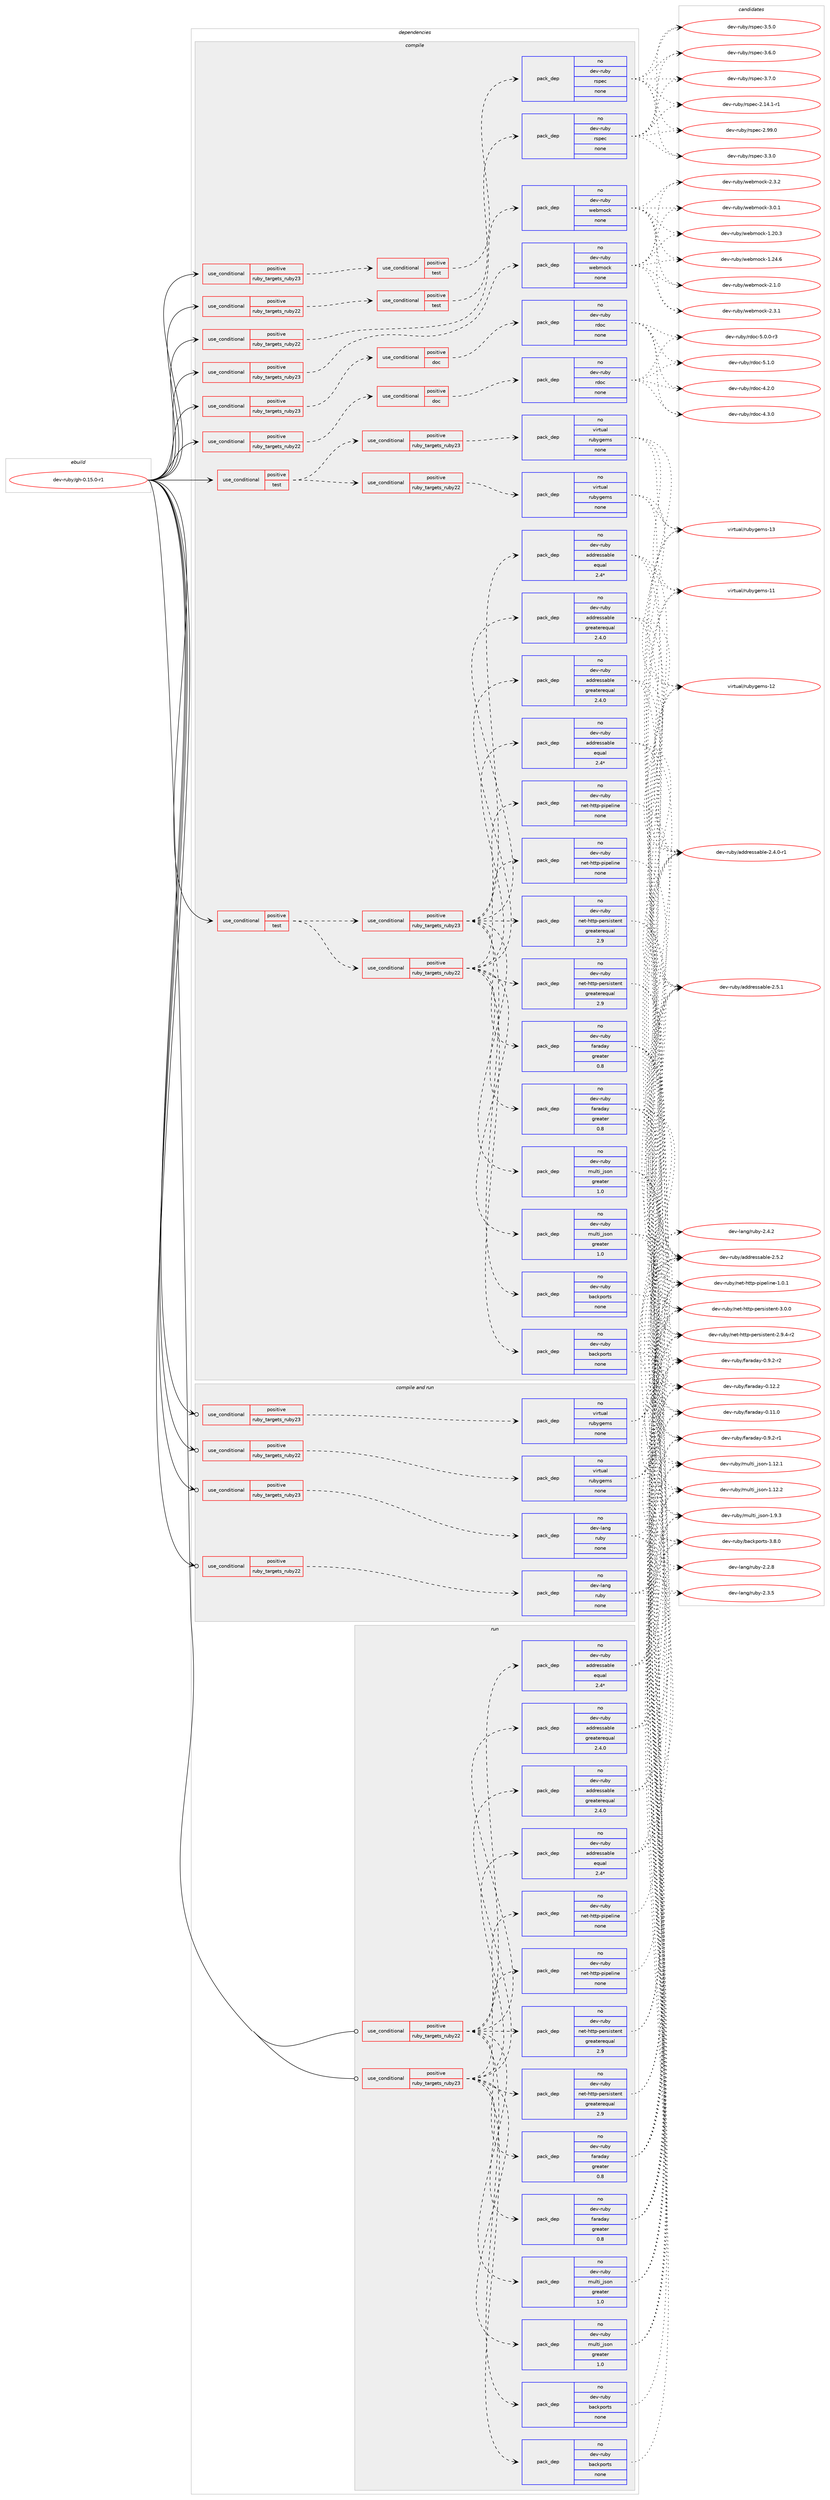 digraph prolog {

# *************
# Graph options
# *************

newrank=true;
concentrate=true;
compound=true;
graph [rankdir=LR,fontname=Helvetica,fontsize=10,ranksep=1.5];#, ranksep=2.5, nodesep=0.2];
edge  [arrowhead=vee];
node  [fontname=Helvetica,fontsize=10];

# **********
# The ebuild
# **********

subgraph cluster_leftcol {
color=gray;
rank=same;
label=<<i>ebuild</i>>;
id [label="dev-ruby/gh-0.15.0-r1", color=red, width=4, href="../dev-ruby/gh-0.15.0-r1.svg"];
}

# ****************
# The dependencies
# ****************

subgraph cluster_midcol {
color=gray;
label=<<i>dependencies</i>>;
subgraph cluster_compile {
fillcolor="#eeeeee";
style=filled;
label=<<i>compile</i>>;
subgraph cond57686 {
dependency239920 [label=<<TABLE BORDER="0" CELLBORDER="1" CELLSPACING="0" CELLPADDING="4"><TR><TD ROWSPAN="3" CELLPADDING="10">use_conditional</TD></TR><TR><TD>positive</TD></TR><TR><TD>ruby_targets_ruby22</TD></TR></TABLE>>, shape=none, color=red];
subgraph cond57687 {
dependency239921 [label=<<TABLE BORDER="0" CELLBORDER="1" CELLSPACING="0" CELLPADDING="4"><TR><TD ROWSPAN="3" CELLPADDING="10">use_conditional</TD></TR><TR><TD>positive</TD></TR><TR><TD>doc</TD></TR></TABLE>>, shape=none, color=red];
subgraph pack178157 {
dependency239922 [label=<<TABLE BORDER="0" CELLBORDER="1" CELLSPACING="0" CELLPADDING="4" WIDTH="220"><TR><TD ROWSPAN="6" CELLPADDING="30">pack_dep</TD></TR><TR><TD WIDTH="110">no</TD></TR><TR><TD>dev-ruby</TD></TR><TR><TD>rdoc</TD></TR><TR><TD>none</TD></TR><TR><TD></TD></TR></TABLE>>, shape=none, color=blue];
}
dependency239921:e -> dependency239922:w [weight=20,style="dashed",arrowhead="vee"];
}
dependency239920:e -> dependency239921:w [weight=20,style="dashed",arrowhead="vee"];
}
id:e -> dependency239920:w [weight=20,style="solid",arrowhead="vee"];
subgraph cond57688 {
dependency239923 [label=<<TABLE BORDER="0" CELLBORDER="1" CELLSPACING="0" CELLPADDING="4"><TR><TD ROWSPAN="3" CELLPADDING="10">use_conditional</TD></TR><TR><TD>positive</TD></TR><TR><TD>ruby_targets_ruby22</TD></TR></TABLE>>, shape=none, color=red];
subgraph cond57689 {
dependency239924 [label=<<TABLE BORDER="0" CELLBORDER="1" CELLSPACING="0" CELLPADDING="4"><TR><TD ROWSPAN="3" CELLPADDING="10">use_conditional</TD></TR><TR><TD>positive</TD></TR><TR><TD>test</TD></TR></TABLE>>, shape=none, color=red];
subgraph pack178158 {
dependency239925 [label=<<TABLE BORDER="0" CELLBORDER="1" CELLSPACING="0" CELLPADDING="4" WIDTH="220"><TR><TD ROWSPAN="6" CELLPADDING="30">pack_dep</TD></TR><TR><TD WIDTH="110">no</TD></TR><TR><TD>dev-ruby</TD></TR><TR><TD>rspec</TD></TR><TR><TD>none</TD></TR><TR><TD></TD></TR></TABLE>>, shape=none, color=blue];
}
dependency239924:e -> dependency239925:w [weight=20,style="dashed",arrowhead="vee"];
}
dependency239923:e -> dependency239924:w [weight=20,style="dashed",arrowhead="vee"];
}
id:e -> dependency239923:w [weight=20,style="solid",arrowhead="vee"];
subgraph cond57690 {
dependency239926 [label=<<TABLE BORDER="0" CELLBORDER="1" CELLSPACING="0" CELLPADDING="4"><TR><TD ROWSPAN="3" CELLPADDING="10">use_conditional</TD></TR><TR><TD>positive</TD></TR><TR><TD>ruby_targets_ruby22</TD></TR></TABLE>>, shape=none, color=red];
subgraph pack178159 {
dependency239927 [label=<<TABLE BORDER="0" CELLBORDER="1" CELLSPACING="0" CELLPADDING="4" WIDTH="220"><TR><TD ROWSPAN="6" CELLPADDING="30">pack_dep</TD></TR><TR><TD WIDTH="110">no</TD></TR><TR><TD>dev-ruby</TD></TR><TR><TD>webmock</TD></TR><TR><TD>none</TD></TR><TR><TD></TD></TR></TABLE>>, shape=none, color=blue];
}
dependency239926:e -> dependency239927:w [weight=20,style="dashed",arrowhead="vee"];
}
id:e -> dependency239926:w [weight=20,style="solid",arrowhead="vee"];
subgraph cond57691 {
dependency239928 [label=<<TABLE BORDER="0" CELLBORDER="1" CELLSPACING="0" CELLPADDING="4"><TR><TD ROWSPAN="3" CELLPADDING="10">use_conditional</TD></TR><TR><TD>positive</TD></TR><TR><TD>ruby_targets_ruby23</TD></TR></TABLE>>, shape=none, color=red];
subgraph cond57692 {
dependency239929 [label=<<TABLE BORDER="0" CELLBORDER="1" CELLSPACING="0" CELLPADDING="4"><TR><TD ROWSPAN="3" CELLPADDING="10">use_conditional</TD></TR><TR><TD>positive</TD></TR><TR><TD>doc</TD></TR></TABLE>>, shape=none, color=red];
subgraph pack178160 {
dependency239930 [label=<<TABLE BORDER="0" CELLBORDER="1" CELLSPACING="0" CELLPADDING="4" WIDTH="220"><TR><TD ROWSPAN="6" CELLPADDING="30">pack_dep</TD></TR><TR><TD WIDTH="110">no</TD></TR><TR><TD>dev-ruby</TD></TR><TR><TD>rdoc</TD></TR><TR><TD>none</TD></TR><TR><TD></TD></TR></TABLE>>, shape=none, color=blue];
}
dependency239929:e -> dependency239930:w [weight=20,style="dashed",arrowhead="vee"];
}
dependency239928:e -> dependency239929:w [weight=20,style="dashed",arrowhead="vee"];
}
id:e -> dependency239928:w [weight=20,style="solid",arrowhead="vee"];
subgraph cond57693 {
dependency239931 [label=<<TABLE BORDER="0" CELLBORDER="1" CELLSPACING="0" CELLPADDING="4"><TR><TD ROWSPAN="3" CELLPADDING="10">use_conditional</TD></TR><TR><TD>positive</TD></TR><TR><TD>ruby_targets_ruby23</TD></TR></TABLE>>, shape=none, color=red];
subgraph cond57694 {
dependency239932 [label=<<TABLE BORDER="0" CELLBORDER="1" CELLSPACING="0" CELLPADDING="4"><TR><TD ROWSPAN="3" CELLPADDING="10">use_conditional</TD></TR><TR><TD>positive</TD></TR><TR><TD>test</TD></TR></TABLE>>, shape=none, color=red];
subgraph pack178161 {
dependency239933 [label=<<TABLE BORDER="0" CELLBORDER="1" CELLSPACING="0" CELLPADDING="4" WIDTH="220"><TR><TD ROWSPAN="6" CELLPADDING="30">pack_dep</TD></TR><TR><TD WIDTH="110">no</TD></TR><TR><TD>dev-ruby</TD></TR><TR><TD>rspec</TD></TR><TR><TD>none</TD></TR><TR><TD></TD></TR></TABLE>>, shape=none, color=blue];
}
dependency239932:e -> dependency239933:w [weight=20,style="dashed",arrowhead="vee"];
}
dependency239931:e -> dependency239932:w [weight=20,style="dashed",arrowhead="vee"];
}
id:e -> dependency239931:w [weight=20,style="solid",arrowhead="vee"];
subgraph cond57695 {
dependency239934 [label=<<TABLE BORDER="0" CELLBORDER="1" CELLSPACING="0" CELLPADDING="4"><TR><TD ROWSPAN="3" CELLPADDING="10">use_conditional</TD></TR><TR><TD>positive</TD></TR><TR><TD>ruby_targets_ruby23</TD></TR></TABLE>>, shape=none, color=red];
subgraph pack178162 {
dependency239935 [label=<<TABLE BORDER="0" CELLBORDER="1" CELLSPACING="0" CELLPADDING="4" WIDTH="220"><TR><TD ROWSPAN="6" CELLPADDING="30">pack_dep</TD></TR><TR><TD WIDTH="110">no</TD></TR><TR><TD>dev-ruby</TD></TR><TR><TD>webmock</TD></TR><TR><TD>none</TD></TR><TR><TD></TD></TR></TABLE>>, shape=none, color=blue];
}
dependency239934:e -> dependency239935:w [weight=20,style="dashed",arrowhead="vee"];
}
id:e -> dependency239934:w [weight=20,style="solid",arrowhead="vee"];
subgraph cond57696 {
dependency239936 [label=<<TABLE BORDER="0" CELLBORDER="1" CELLSPACING="0" CELLPADDING="4"><TR><TD ROWSPAN="3" CELLPADDING="10">use_conditional</TD></TR><TR><TD>positive</TD></TR><TR><TD>test</TD></TR></TABLE>>, shape=none, color=red];
subgraph cond57697 {
dependency239937 [label=<<TABLE BORDER="0" CELLBORDER="1" CELLSPACING="0" CELLPADDING="4"><TR><TD ROWSPAN="3" CELLPADDING="10">use_conditional</TD></TR><TR><TD>positive</TD></TR><TR><TD>ruby_targets_ruby22</TD></TR></TABLE>>, shape=none, color=red];
subgraph pack178163 {
dependency239938 [label=<<TABLE BORDER="0" CELLBORDER="1" CELLSPACING="0" CELLPADDING="4" WIDTH="220"><TR><TD ROWSPAN="6" CELLPADDING="30">pack_dep</TD></TR><TR><TD WIDTH="110">no</TD></TR><TR><TD>dev-ruby</TD></TR><TR><TD>addressable</TD></TR><TR><TD>greaterequal</TD></TR><TR><TD>2.4.0</TD></TR></TABLE>>, shape=none, color=blue];
}
dependency239937:e -> dependency239938:w [weight=20,style="dashed",arrowhead="vee"];
subgraph pack178164 {
dependency239939 [label=<<TABLE BORDER="0" CELLBORDER="1" CELLSPACING="0" CELLPADDING="4" WIDTH="220"><TR><TD ROWSPAN="6" CELLPADDING="30">pack_dep</TD></TR><TR><TD WIDTH="110">no</TD></TR><TR><TD>dev-ruby</TD></TR><TR><TD>addressable</TD></TR><TR><TD>equal</TD></TR><TR><TD>2.4*</TD></TR></TABLE>>, shape=none, color=blue];
}
dependency239937:e -> dependency239939:w [weight=20,style="dashed",arrowhead="vee"];
subgraph pack178165 {
dependency239940 [label=<<TABLE BORDER="0" CELLBORDER="1" CELLSPACING="0" CELLPADDING="4" WIDTH="220"><TR><TD ROWSPAN="6" CELLPADDING="30">pack_dep</TD></TR><TR><TD WIDTH="110">no</TD></TR><TR><TD>dev-ruby</TD></TR><TR><TD>backports</TD></TR><TR><TD>none</TD></TR><TR><TD></TD></TR></TABLE>>, shape=none, color=blue];
}
dependency239937:e -> dependency239940:w [weight=20,style="dashed",arrowhead="vee"];
subgraph pack178166 {
dependency239941 [label=<<TABLE BORDER="0" CELLBORDER="1" CELLSPACING="0" CELLPADDING="4" WIDTH="220"><TR><TD ROWSPAN="6" CELLPADDING="30">pack_dep</TD></TR><TR><TD WIDTH="110">no</TD></TR><TR><TD>dev-ruby</TD></TR><TR><TD>faraday</TD></TR><TR><TD>greater</TD></TR><TR><TD>0.8</TD></TR></TABLE>>, shape=none, color=blue];
}
dependency239937:e -> dependency239941:w [weight=20,style="dashed",arrowhead="vee"];
subgraph pack178167 {
dependency239942 [label=<<TABLE BORDER="0" CELLBORDER="1" CELLSPACING="0" CELLPADDING="4" WIDTH="220"><TR><TD ROWSPAN="6" CELLPADDING="30">pack_dep</TD></TR><TR><TD WIDTH="110">no</TD></TR><TR><TD>dev-ruby</TD></TR><TR><TD>multi_json</TD></TR><TR><TD>greater</TD></TR><TR><TD>1.0</TD></TR></TABLE>>, shape=none, color=blue];
}
dependency239937:e -> dependency239942:w [weight=20,style="dashed",arrowhead="vee"];
subgraph pack178168 {
dependency239943 [label=<<TABLE BORDER="0" CELLBORDER="1" CELLSPACING="0" CELLPADDING="4" WIDTH="220"><TR><TD ROWSPAN="6" CELLPADDING="30">pack_dep</TD></TR><TR><TD WIDTH="110">no</TD></TR><TR><TD>dev-ruby</TD></TR><TR><TD>net-http-persistent</TD></TR><TR><TD>greaterequal</TD></TR><TR><TD>2.9</TD></TR></TABLE>>, shape=none, color=blue];
}
dependency239937:e -> dependency239943:w [weight=20,style="dashed",arrowhead="vee"];
subgraph pack178169 {
dependency239944 [label=<<TABLE BORDER="0" CELLBORDER="1" CELLSPACING="0" CELLPADDING="4" WIDTH="220"><TR><TD ROWSPAN="6" CELLPADDING="30">pack_dep</TD></TR><TR><TD WIDTH="110">no</TD></TR><TR><TD>dev-ruby</TD></TR><TR><TD>net-http-pipeline</TD></TR><TR><TD>none</TD></TR><TR><TD></TD></TR></TABLE>>, shape=none, color=blue];
}
dependency239937:e -> dependency239944:w [weight=20,style="dashed",arrowhead="vee"];
}
dependency239936:e -> dependency239937:w [weight=20,style="dashed",arrowhead="vee"];
subgraph cond57698 {
dependency239945 [label=<<TABLE BORDER="0" CELLBORDER="1" CELLSPACING="0" CELLPADDING="4"><TR><TD ROWSPAN="3" CELLPADDING="10">use_conditional</TD></TR><TR><TD>positive</TD></TR><TR><TD>ruby_targets_ruby23</TD></TR></TABLE>>, shape=none, color=red];
subgraph pack178170 {
dependency239946 [label=<<TABLE BORDER="0" CELLBORDER="1" CELLSPACING="0" CELLPADDING="4" WIDTH="220"><TR><TD ROWSPAN="6" CELLPADDING="30">pack_dep</TD></TR><TR><TD WIDTH="110">no</TD></TR><TR><TD>dev-ruby</TD></TR><TR><TD>addressable</TD></TR><TR><TD>greaterequal</TD></TR><TR><TD>2.4.0</TD></TR></TABLE>>, shape=none, color=blue];
}
dependency239945:e -> dependency239946:w [weight=20,style="dashed",arrowhead="vee"];
subgraph pack178171 {
dependency239947 [label=<<TABLE BORDER="0" CELLBORDER="1" CELLSPACING="0" CELLPADDING="4" WIDTH="220"><TR><TD ROWSPAN="6" CELLPADDING="30">pack_dep</TD></TR><TR><TD WIDTH="110">no</TD></TR><TR><TD>dev-ruby</TD></TR><TR><TD>addressable</TD></TR><TR><TD>equal</TD></TR><TR><TD>2.4*</TD></TR></TABLE>>, shape=none, color=blue];
}
dependency239945:e -> dependency239947:w [weight=20,style="dashed",arrowhead="vee"];
subgraph pack178172 {
dependency239948 [label=<<TABLE BORDER="0" CELLBORDER="1" CELLSPACING="0" CELLPADDING="4" WIDTH="220"><TR><TD ROWSPAN="6" CELLPADDING="30">pack_dep</TD></TR><TR><TD WIDTH="110">no</TD></TR><TR><TD>dev-ruby</TD></TR><TR><TD>backports</TD></TR><TR><TD>none</TD></TR><TR><TD></TD></TR></TABLE>>, shape=none, color=blue];
}
dependency239945:e -> dependency239948:w [weight=20,style="dashed",arrowhead="vee"];
subgraph pack178173 {
dependency239949 [label=<<TABLE BORDER="0" CELLBORDER="1" CELLSPACING="0" CELLPADDING="4" WIDTH="220"><TR><TD ROWSPAN="6" CELLPADDING="30">pack_dep</TD></TR><TR><TD WIDTH="110">no</TD></TR><TR><TD>dev-ruby</TD></TR><TR><TD>faraday</TD></TR><TR><TD>greater</TD></TR><TR><TD>0.8</TD></TR></TABLE>>, shape=none, color=blue];
}
dependency239945:e -> dependency239949:w [weight=20,style="dashed",arrowhead="vee"];
subgraph pack178174 {
dependency239950 [label=<<TABLE BORDER="0" CELLBORDER="1" CELLSPACING="0" CELLPADDING="4" WIDTH="220"><TR><TD ROWSPAN="6" CELLPADDING="30">pack_dep</TD></TR><TR><TD WIDTH="110">no</TD></TR><TR><TD>dev-ruby</TD></TR><TR><TD>multi_json</TD></TR><TR><TD>greater</TD></TR><TR><TD>1.0</TD></TR></TABLE>>, shape=none, color=blue];
}
dependency239945:e -> dependency239950:w [weight=20,style="dashed",arrowhead="vee"];
subgraph pack178175 {
dependency239951 [label=<<TABLE BORDER="0" CELLBORDER="1" CELLSPACING="0" CELLPADDING="4" WIDTH="220"><TR><TD ROWSPAN="6" CELLPADDING="30">pack_dep</TD></TR><TR><TD WIDTH="110">no</TD></TR><TR><TD>dev-ruby</TD></TR><TR><TD>net-http-persistent</TD></TR><TR><TD>greaterequal</TD></TR><TR><TD>2.9</TD></TR></TABLE>>, shape=none, color=blue];
}
dependency239945:e -> dependency239951:w [weight=20,style="dashed",arrowhead="vee"];
subgraph pack178176 {
dependency239952 [label=<<TABLE BORDER="0" CELLBORDER="1" CELLSPACING="0" CELLPADDING="4" WIDTH="220"><TR><TD ROWSPAN="6" CELLPADDING="30">pack_dep</TD></TR><TR><TD WIDTH="110">no</TD></TR><TR><TD>dev-ruby</TD></TR><TR><TD>net-http-pipeline</TD></TR><TR><TD>none</TD></TR><TR><TD></TD></TR></TABLE>>, shape=none, color=blue];
}
dependency239945:e -> dependency239952:w [weight=20,style="dashed",arrowhead="vee"];
}
dependency239936:e -> dependency239945:w [weight=20,style="dashed",arrowhead="vee"];
}
id:e -> dependency239936:w [weight=20,style="solid",arrowhead="vee"];
subgraph cond57699 {
dependency239953 [label=<<TABLE BORDER="0" CELLBORDER="1" CELLSPACING="0" CELLPADDING="4"><TR><TD ROWSPAN="3" CELLPADDING="10">use_conditional</TD></TR><TR><TD>positive</TD></TR><TR><TD>test</TD></TR></TABLE>>, shape=none, color=red];
subgraph cond57700 {
dependency239954 [label=<<TABLE BORDER="0" CELLBORDER="1" CELLSPACING="0" CELLPADDING="4"><TR><TD ROWSPAN="3" CELLPADDING="10">use_conditional</TD></TR><TR><TD>positive</TD></TR><TR><TD>ruby_targets_ruby22</TD></TR></TABLE>>, shape=none, color=red];
subgraph pack178177 {
dependency239955 [label=<<TABLE BORDER="0" CELLBORDER="1" CELLSPACING="0" CELLPADDING="4" WIDTH="220"><TR><TD ROWSPAN="6" CELLPADDING="30">pack_dep</TD></TR><TR><TD WIDTH="110">no</TD></TR><TR><TD>virtual</TD></TR><TR><TD>rubygems</TD></TR><TR><TD>none</TD></TR><TR><TD></TD></TR></TABLE>>, shape=none, color=blue];
}
dependency239954:e -> dependency239955:w [weight=20,style="dashed",arrowhead="vee"];
}
dependency239953:e -> dependency239954:w [weight=20,style="dashed",arrowhead="vee"];
subgraph cond57701 {
dependency239956 [label=<<TABLE BORDER="0" CELLBORDER="1" CELLSPACING="0" CELLPADDING="4"><TR><TD ROWSPAN="3" CELLPADDING="10">use_conditional</TD></TR><TR><TD>positive</TD></TR><TR><TD>ruby_targets_ruby23</TD></TR></TABLE>>, shape=none, color=red];
subgraph pack178178 {
dependency239957 [label=<<TABLE BORDER="0" CELLBORDER="1" CELLSPACING="0" CELLPADDING="4" WIDTH="220"><TR><TD ROWSPAN="6" CELLPADDING="30">pack_dep</TD></TR><TR><TD WIDTH="110">no</TD></TR><TR><TD>virtual</TD></TR><TR><TD>rubygems</TD></TR><TR><TD>none</TD></TR><TR><TD></TD></TR></TABLE>>, shape=none, color=blue];
}
dependency239956:e -> dependency239957:w [weight=20,style="dashed",arrowhead="vee"];
}
dependency239953:e -> dependency239956:w [weight=20,style="dashed",arrowhead="vee"];
}
id:e -> dependency239953:w [weight=20,style="solid",arrowhead="vee"];
}
subgraph cluster_compileandrun {
fillcolor="#eeeeee";
style=filled;
label=<<i>compile and run</i>>;
subgraph cond57702 {
dependency239958 [label=<<TABLE BORDER="0" CELLBORDER="1" CELLSPACING="0" CELLPADDING="4"><TR><TD ROWSPAN="3" CELLPADDING="10">use_conditional</TD></TR><TR><TD>positive</TD></TR><TR><TD>ruby_targets_ruby22</TD></TR></TABLE>>, shape=none, color=red];
subgraph pack178179 {
dependency239959 [label=<<TABLE BORDER="0" CELLBORDER="1" CELLSPACING="0" CELLPADDING="4" WIDTH="220"><TR><TD ROWSPAN="6" CELLPADDING="30">pack_dep</TD></TR><TR><TD WIDTH="110">no</TD></TR><TR><TD>dev-lang</TD></TR><TR><TD>ruby</TD></TR><TR><TD>none</TD></TR><TR><TD></TD></TR></TABLE>>, shape=none, color=blue];
}
dependency239958:e -> dependency239959:w [weight=20,style="dashed",arrowhead="vee"];
}
id:e -> dependency239958:w [weight=20,style="solid",arrowhead="odotvee"];
subgraph cond57703 {
dependency239960 [label=<<TABLE BORDER="0" CELLBORDER="1" CELLSPACING="0" CELLPADDING="4"><TR><TD ROWSPAN="3" CELLPADDING="10">use_conditional</TD></TR><TR><TD>positive</TD></TR><TR><TD>ruby_targets_ruby22</TD></TR></TABLE>>, shape=none, color=red];
subgraph pack178180 {
dependency239961 [label=<<TABLE BORDER="0" CELLBORDER="1" CELLSPACING="0" CELLPADDING="4" WIDTH="220"><TR><TD ROWSPAN="6" CELLPADDING="30">pack_dep</TD></TR><TR><TD WIDTH="110">no</TD></TR><TR><TD>virtual</TD></TR><TR><TD>rubygems</TD></TR><TR><TD>none</TD></TR><TR><TD></TD></TR></TABLE>>, shape=none, color=blue];
}
dependency239960:e -> dependency239961:w [weight=20,style="dashed",arrowhead="vee"];
}
id:e -> dependency239960:w [weight=20,style="solid",arrowhead="odotvee"];
subgraph cond57704 {
dependency239962 [label=<<TABLE BORDER="0" CELLBORDER="1" CELLSPACING="0" CELLPADDING="4"><TR><TD ROWSPAN="3" CELLPADDING="10">use_conditional</TD></TR><TR><TD>positive</TD></TR><TR><TD>ruby_targets_ruby23</TD></TR></TABLE>>, shape=none, color=red];
subgraph pack178181 {
dependency239963 [label=<<TABLE BORDER="0" CELLBORDER="1" CELLSPACING="0" CELLPADDING="4" WIDTH="220"><TR><TD ROWSPAN="6" CELLPADDING="30">pack_dep</TD></TR><TR><TD WIDTH="110">no</TD></TR><TR><TD>dev-lang</TD></TR><TR><TD>ruby</TD></TR><TR><TD>none</TD></TR><TR><TD></TD></TR></TABLE>>, shape=none, color=blue];
}
dependency239962:e -> dependency239963:w [weight=20,style="dashed",arrowhead="vee"];
}
id:e -> dependency239962:w [weight=20,style="solid",arrowhead="odotvee"];
subgraph cond57705 {
dependency239964 [label=<<TABLE BORDER="0" CELLBORDER="1" CELLSPACING="0" CELLPADDING="4"><TR><TD ROWSPAN="3" CELLPADDING="10">use_conditional</TD></TR><TR><TD>positive</TD></TR><TR><TD>ruby_targets_ruby23</TD></TR></TABLE>>, shape=none, color=red];
subgraph pack178182 {
dependency239965 [label=<<TABLE BORDER="0" CELLBORDER="1" CELLSPACING="0" CELLPADDING="4" WIDTH="220"><TR><TD ROWSPAN="6" CELLPADDING="30">pack_dep</TD></TR><TR><TD WIDTH="110">no</TD></TR><TR><TD>virtual</TD></TR><TR><TD>rubygems</TD></TR><TR><TD>none</TD></TR><TR><TD></TD></TR></TABLE>>, shape=none, color=blue];
}
dependency239964:e -> dependency239965:w [weight=20,style="dashed",arrowhead="vee"];
}
id:e -> dependency239964:w [weight=20,style="solid",arrowhead="odotvee"];
}
subgraph cluster_run {
fillcolor="#eeeeee";
style=filled;
label=<<i>run</i>>;
subgraph cond57706 {
dependency239966 [label=<<TABLE BORDER="0" CELLBORDER="1" CELLSPACING="0" CELLPADDING="4"><TR><TD ROWSPAN="3" CELLPADDING="10">use_conditional</TD></TR><TR><TD>positive</TD></TR><TR><TD>ruby_targets_ruby22</TD></TR></TABLE>>, shape=none, color=red];
subgraph pack178183 {
dependency239967 [label=<<TABLE BORDER="0" CELLBORDER="1" CELLSPACING="0" CELLPADDING="4" WIDTH="220"><TR><TD ROWSPAN="6" CELLPADDING="30">pack_dep</TD></TR><TR><TD WIDTH="110">no</TD></TR><TR><TD>dev-ruby</TD></TR><TR><TD>addressable</TD></TR><TR><TD>greaterequal</TD></TR><TR><TD>2.4.0</TD></TR></TABLE>>, shape=none, color=blue];
}
dependency239966:e -> dependency239967:w [weight=20,style="dashed",arrowhead="vee"];
subgraph pack178184 {
dependency239968 [label=<<TABLE BORDER="0" CELLBORDER="1" CELLSPACING="0" CELLPADDING="4" WIDTH="220"><TR><TD ROWSPAN="6" CELLPADDING="30">pack_dep</TD></TR><TR><TD WIDTH="110">no</TD></TR><TR><TD>dev-ruby</TD></TR><TR><TD>addressable</TD></TR><TR><TD>equal</TD></TR><TR><TD>2.4*</TD></TR></TABLE>>, shape=none, color=blue];
}
dependency239966:e -> dependency239968:w [weight=20,style="dashed",arrowhead="vee"];
subgraph pack178185 {
dependency239969 [label=<<TABLE BORDER="0" CELLBORDER="1" CELLSPACING="0" CELLPADDING="4" WIDTH="220"><TR><TD ROWSPAN="6" CELLPADDING="30">pack_dep</TD></TR><TR><TD WIDTH="110">no</TD></TR><TR><TD>dev-ruby</TD></TR><TR><TD>backports</TD></TR><TR><TD>none</TD></TR><TR><TD></TD></TR></TABLE>>, shape=none, color=blue];
}
dependency239966:e -> dependency239969:w [weight=20,style="dashed",arrowhead="vee"];
subgraph pack178186 {
dependency239970 [label=<<TABLE BORDER="0" CELLBORDER="1" CELLSPACING="0" CELLPADDING="4" WIDTH="220"><TR><TD ROWSPAN="6" CELLPADDING="30">pack_dep</TD></TR><TR><TD WIDTH="110">no</TD></TR><TR><TD>dev-ruby</TD></TR><TR><TD>faraday</TD></TR><TR><TD>greater</TD></TR><TR><TD>0.8</TD></TR></TABLE>>, shape=none, color=blue];
}
dependency239966:e -> dependency239970:w [weight=20,style="dashed",arrowhead="vee"];
subgraph pack178187 {
dependency239971 [label=<<TABLE BORDER="0" CELLBORDER="1" CELLSPACING="0" CELLPADDING="4" WIDTH="220"><TR><TD ROWSPAN="6" CELLPADDING="30">pack_dep</TD></TR><TR><TD WIDTH="110">no</TD></TR><TR><TD>dev-ruby</TD></TR><TR><TD>multi_json</TD></TR><TR><TD>greater</TD></TR><TR><TD>1.0</TD></TR></TABLE>>, shape=none, color=blue];
}
dependency239966:e -> dependency239971:w [weight=20,style="dashed",arrowhead="vee"];
subgraph pack178188 {
dependency239972 [label=<<TABLE BORDER="0" CELLBORDER="1" CELLSPACING="0" CELLPADDING="4" WIDTH="220"><TR><TD ROWSPAN="6" CELLPADDING="30">pack_dep</TD></TR><TR><TD WIDTH="110">no</TD></TR><TR><TD>dev-ruby</TD></TR><TR><TD>net-http-persistent</TD></TR><TR><TD>greaterequal</TD></TR><TR><TD>2.9</TD></TR></TABLE>>, shape=none, color=blue];
}
dependency239966:e -> dependency239972:w [weight=20,style="dashed",arrowhead="vee"];
subgraph pack178189 {
dependency239973 [label=<<TABLE BORDER="0" CELLBORDER="1" CELLSPACING="0" CELLPADDING="4" WIDTH="220"><TR><TD ROWSPAN="6" CELLPADDING="30">pack_dep</TD></TR><TR><TD WIDTH="110">no</TD></TR><TR><TD>dev-ruby</TD></TR><TR><TD>net-http-pipeline</TD></TR><TR><TD>none</TD></TR><TR><TD></TD></TR></TABLE>>, shape=none, color=blue];
}
dependency239966:e -> dependency239973:w [weight=20,style="dashed",arrowhead="vee"];
}
id:e -> dependency239966:w [weight=20,style="solid",arrowhead="odot"];
subgraph cond57707 {
dependency239974 [label=<<TABLE BORDER="0" CELLBORDER="1" CELLSPACING="0" CELLPADDING="4"><TR><TD ROWSPAN="3" CELLPADDING="10">use_conditional</TD></TR><TR><TD>positive</TD></TR><TR><TD>ruby_targets_ruby23</TD></TR></TABLE>>, shape=none, color=red];
subgraph pack178190 {
dependency239975 [label=<<TABLE BORDER="0" CELLBORDER="1" CELLSPACING="0" CELLPADDING="4" WIDTH="220"><TR><TD ROWSPAN="6" CELLPADDING="30">pack_dep</TD></TR><TR><TD WIDTH="110">no</TD></TR><TR><TD>dev-ruby</TD></TR><TR><TD>addressable</TD></TR><TR><TD>greaterequal</TD></TR><TR><TD>2.4.0</TD></TR></TABLE>>, shape=none, color=blue];
}
dependency239974:e -> dependency239975:w [weight=20,style="dashed",arrowhead="vee"];
subgraph pack178191 {
dependency239976 [label=<<TABLE BORDER="0" CELLBORDER="1" CELLSPACING="0" CELLPADDING="4" WIDTH="220"><TR><TD ROWSPAN="6" CELLPADDING="30">pack_dep</TD></TR><TR><TD WIDTH="110">no</TD></TR><TR><TD>dev-ruby</TD></TR><TR><TD>addressable</TD></TR><TR><TD>equal</TD></TR><TR><TD>2.4*</TD></TR></TABLE>>, shape=none, color=blue];
}
dependency239974:e -> dependency239976:w [weight=20,style="dashed",arrowhead="vee"];
subgraph pack178192 {
dependency239977 [label=<<TABLE BORDER="0" CELLBORDER="1" CELLSPACING="0" CELLPADDING="4" WIDTH="220"><TR><TD ROWSPAN="6" CELLPADDING="30">pack_dep</TD></TR><TR><TD WIDTH="110">no</TD></TR><TR><TD>dev-ruby</TD></TR><TR><TD>backports</TD></TR><TR><TD>none</TD></TR><TR><TD></TD></TR></TABLE>>, shape=none, color=blue];
}
dependency239974:e -> dependency239977:w [weight=20,style="dashed",arrowhead="vee"];
subgraph pack178193 {
dependency239978 [label=<<TABLE BORDER="0" CELLBORDER="1" CELLSPACING="0" CELLPADDING="4" WIDTH="220"><TR><TD ROWSPAN="6" CELLPADDING="30">pack_dep</TD></TR><TR><TD WIDTH="110">no</TD></TR><TR><TD>dev-ruby</TD></TR><TR><TD>faraday</TD></TR><TR><TD>greater</TD></TR><TR><TD>0.8</TD></TR></TABLE>>, shape=none, color=blue];
}
dependency239974:e -> dependency239978:w [weight=20,style="dashed",arrowhead="vee"];
subgraph pack178194 {
dependency239979 [label=<<TABLE BORDER="0" CELLBORDER="1" CELLSPACING="0" CELLPADDING="4" WIDTH="220"><TR><TD ROWSPAN="6" CELLPADDING="30">pack_dep</TD></TR><TR><TD WIDTH="110">no</TD></TR><TR><TD>dev-ruby</TD></TR><TR><TD>multi_json</TD></TR><TR><TD>greater</TD></TR><TR><TD>1.0</TD></TR></TABLE>>, shape=none, color=blue];
}
dependency239974:e -> dependency239979:w [weight=20,style="dashed",arrowhead="vee"];
subgraph pack178195 {
dependency239980 [label=<<TABLE BORDER="0" CELLBORDER="1" CELLSPACING="0" CELLPADDING="4" WIDTH="220"><TR><TD ROWSPAN="6" CELLPADDING="30">pack_dep</TD></TR><TR><TD WIDTH="110">no</TD></TR><TR><TD>dev-ruby</TD></TR><TR><TD>net-http-persistent</TD></TR><TR><TD>greaterequal</TD></TR><TR><TD>2.9</TD></TR></TABLE>>, shape=none, color=blue];
}
dependency239974:e -> dependency239980:w [weight=20,style="dashed",arrowhead="vee"];
subgraph pack178196 {
dependency239981 [label=<<TABLE BORDER="0" CELLBORDER="1" CELLSPACING="0" CELLPADDING="4" WIDTH="220"><TR><TD ROWSPAN="6" CELLPADDING="30">pack_dep</TD></TR><TR><TD WIDTH="110">no</TD></TR><TR><TD>dev-ruby</TD></TR><TR><TD>net-http-pipeline</TD></TR><TR><TD>none</TD></TR><TR><TD></TD></TR></TABLE>>, shape=none, color=blue];
}
dependency239974:e -> dependency239981:w [weight=20,style="dashed",arrowhead="vee"];
}
id:e -> dependency239974:w [weight=20,style="solid",arrowhead="odot"];
}
}

# **************
# The candidates
# **************

subgraph cluster_choices {
rank=same;
color=gray;
label=<<i>candidates</i>>;

subgraph choice178157 {
color=black;
nodesep=1;
choice10010111845114117981214711410011199455246504648 [label="dev-ruby/rdoc-4.2.0", color=red, width=4,href="../dev-ruby/rdoc-4.2.0.svg"];
choice10010111845114117981214711410011199455246514648 [label="dev-ruby/rdoc-4.3.0", color=red, width=4,href="../dev-ruby/rdoc-4.3.0.svg"];
choice100101118451141179812147114100111994553464846484511451 [label="dev-ruby/rdoc-5.0.0-r3", color=red, width=4,href="../dev-ruby/rdoc-5.0.0-r3.svg"];
choice10010111845114117981214711410011199455346494648 [label="dev-ruby/rdoc-5.1.0", color=red, width=4,href="../dev-ruby/rdoc-5.1.0.svg"];
dependency239922:e -> choice10010111845114117981214711410011199455246504648:w [style=dotted,weight="100"];
dependency239922:e -> choice10010111845114117981214711410011199455246514648:w [style=dotted,weight="100"];
dependency239922:e -> choice100101118451141179812147114100111994553464846484511451:w [style=dotted,weight="100"];
dependency239922:e -> choice10010111845114117981214711410011199455346494648:w [style=dotted,weight="100"];
}
subgraph choice178158 {
color=black;
nodesep=1;
choice10010111845114117981214711411511210199455046495246494511449 [label="dev-ruby/rspec-2.14.1-r1", color=red, width=4,href="../dev-ruby/rspec-2.14.1-r1.svg"];
choice1001011184511411798121471141151121019945504657574648 [label="dev-ruby/rspec-2.99.0", color=red, width=4,href="../dev-ruby/rspec-2.99.0.svg"];
choice10010111845114117981214711411511210199455146514648 [label="dev-ruby/rspec-3.3.0", color=red, width=4,href="../dev-ruby/rspec-3.3.0.svg"];
choice10010111845114117981214711411511210199455146534648 [label="dev-ruby/rspec-3.5.0", color=red, width=4,href="../dev-ruby/rspec-3.5.0.svg"];
choice10010111845114117981214711411511210199455146544648 [label="dev-ruby/rspec-3.6.0", color=red, width=4,href="../dev-ruby/rspec-3.6.0.svg"];
choice10010111845114117981214711411511210199455146554648 [label="dev-ruby/rspec-3.7.0", color=red, width=4,href="../dev-ruby/rspec-3.7.0.svg"];
dependency239925:e -> choice10010111845114117981214711411511210199455046495246494511449:w [style=dotted,weight="100"];
dependency239925:e -> choice1001011184511411798121471141151121019945504657574648:w [style=dotted,weight="100"];
dependency239925:e -> choice10010111845114117981214711411511210199455146514648:w [style=dotted,weight="100"];
dependency239925:e -> choice10010111845114117981214711411511210199455146534648:w [style=dotted,weight="100"];
dependency239925:e -> choice10010111845114117981214711411511210199455146544648:w [style=dotted,weight="100"];
dependency239925:e -> choice10010111845114117981214711411511210199455146554648:w [style=dotted,weight="100"];
}
subgraph choice178159 {
color=black;
nodesep=1;
choice100101118451141179812147119101981091119910745494650484651 [label="dev-ruby/webmock-1.20.3", color=red, width=4,href="../dev-ruby/webmock-1.20.3.svg"];
choice100101118451141179812147119101981091119910745494650524654 [label="dev-ruby/webmock-1.24.6", color=red, width=4,href="../dev-ruby/webmock-1.24.6.svg"];
choice1001011184511411798121471191019810911199107455046494648 [label="dev-ruby/webmock-2.1.0", color=red, width=4,href="../dev-ruby/webmock-2.1.0.svg"];
choice1001011184511411798121471191019810911199107455046514649 [label="dev-ruby/webmock-2.3.1", color=red, width=4,href="../dev-ruby/webmock-2.3.1.svg"];
choice1001011184511411798121471191019810911199107455046514650 [label="dev-ruby/webmock-2.3.2", color=red, width=4,href="../dev-ruby/webmock-2.3.2.svg"];
choice1001011184511411798121471191019810911199107455146484649 [label="dev-ruby/webmock-3.0.1", color=red, width=4,href="../dev-ruby/webmock-3.0.1.svg"];
dependency239927:e -> choice100101118451141179812147119101981091119910745494650484651:w [style=dotted,weight="100"];
dependency239927:e -> choice100101118451141179812147119101981091119910745494650524654:w [style=dotted,weight="100"];
dependency239927:e -> choice1001011184511411798121471191019810911199107455046494648:w [style=dotted,weight="100"];
dependency239927:e -> choice1001011184511411798121471191019810911199107455046514649:w [style=dotted,weight="100"];
dependency239927:e -> choice1001011184511411798121471191019810911199107455046514650:w [style=dotted,weight="100"];
dependency239927:e -> choice1001011184511411798121471191019810911199107455146484649:w [style=dotted,weight="100"];
}
subgraph choice178160 {
color=black;
nodesep=1;
choice10010111845114117981214711410011199455246504648 [label="dev-ruby/rdoc-4.2.0", color=red, width=4,href="../dev-ruby/rdoc-4.2.0.svg"];
choice10010111845114117981214711410011199455246514648 [label="dev-ruby/rdoc-4.3.0", color=red, width=4,href="../dev-ruby/rdoc-4.3.0.svg"];
choice100101118451141179812147114100111994553464846484511451 [label="dev-ruby/rdoc-5.0.0-r3", color=red, width=4,href="../dev-ruby/rdoc-5.0.0-r3.svg"];
choice10010111845114117981214711410011199455346494648 [label="dev-ruby/rdoc-5.1.0", color=red, width=4,href="../dev-ruby/rdoc-5.1.0.svg"];
dependency239930:e -> choice10010111845114117981214711410011199455246504648:w [style=dotted,weight="100"];
dependency239930:e -> choice10010111845114117981214711410011199455246514648:w [style=dotted,weight="100"];
dependency239930:e -> choice100101118451141179812147114100111994553464846484511451:w [style=dotted,weight="100"];
dependency239930:e -> choice10010111845114117981214711410011199455346494648:w [style=dotted,weight="100"];
}
subgraph choice178161 {
color=black;
nodesep=1;
choice10010111845114117981214711411511210199455046495246494511449 [label="dev-ruby/rspec-2.14.1-r1", color=red, width=4,href="../dev-ruby/rspec-2.14.1-r1.svg"];
choice1001011184511411798121471141151121019945504657574648 [label="dev-ruby/rspec-2.99.0", color=red, width=4,href="../dev-ruby/rspec-2.99.0.svg"];
choice10010111845114117981214711411511210199455146514648 [label="dev-ruby/rspec-3.3.0", color=red, width=4,href="../dev-ruby/rspec-3.3.0.svg"];
choice10010111845114117981214711411511210199455146534648 [label="dev-ruby/rspec-3.5.0", color=red, width=4,href="../dev-ruby/rspec-3.5.0.svg"];
choice10010111845114117981214711411511210199455146544648 [label="dev-ruby/rspec-3.6.0", color=red, width=4,href="../dev-ruby/rspec-3.6.0.svg"];
choice10010111845114117981214711411511210199455146554648 [label="dev-ruby/rspec-3.7.0", color=red, width=4,href="../dev-ruby/rspec-3.7.0.svg"];
dependency239933:e -> choice10010111845114117981214711411511210199455046495246494511449:w [style=dotted,weight="100"];
dependency239933:e -> choice1001011184511411798121471141151121019945504657574648:w [style=dotted,weight="100"];
dependency239933:e -> choice10010111845114117981214711411511210199455146514648:w [style=dotted,weight="100"];
dependency239933:e -> choice10010111845114117981214711411511210199455146534648:w [style=dotted,weight="100"];
dependency239933:e -> choice10010111845114117981214711411511210199455146544648:w [style=dotted,weight="100"];
dependency239933:e -> choice10010111845114117981214711411511210199455146554648:w [style=dotted,weight="100"];
}
subgraph choice178162 {
color=black;
nodesep=1;
choice100101118451141179812147119101981091119910745494650484651 [label="dev-ruby/webmock-1.20.3", color=red, width=4,href="../dev-ruby/webmock-1.20.3.svg"];
choice100101118451141179812147119101981091119910745494650524654 [label="dev-ruby/webmock-1.24.6", color=red, width=4,href="../dev-ruby/webmock-1.24.6.svg"];
choice1001011184511411798121471191019810911199107455046494648 [label="dev-ruby/webmock-2.1.0", color=red, width=4,href="../dev-ruby/webmock-2.1.0.svg"];
choice1001011184511411798121471191019810911199107455046514649 [label="dev-ruby/webmock-2.3.1", color=red, width=4,href="../dev-ruby/webmock-2.3.1.svg"];
choice1001011184511411798121471191019810911199107455046514650 [label="dev-ruby/webmock-2.3.2", color=red, width=4,href="../dev-ruby/webmock-2.3.2.svg"];
choice1001011184511411798121471191019810911199107455146484649 [label="dev-ruby/webmock-3.0.1", color=red, width=4,href="../dev-ruby/webmock-3.0.1.svg"];
dependency239935:e -> choice100101118451141179812147119101981091119910745494650484651:w [style=dotted,weight="100"];
dependency239935:e -> choice100101118451141179812147119101981091119910745494650524654:w [style=dotted,weight="100"];
dependency239935:e -> choice1001011184511411798121471191019810911199107455046494648:w [style=dotted,weight="100"];
dependency239935:e -> choice1001011184511411798121471191019810911199107455046514649:w [style=dotted,weight="100"];
dependency239935:e -> choice1001011184511411798121471191019810911199107455046514650:w [style=dotted,weight="100"];
dependency239935:e -> choice1001011184511411798121471191019810911199107455146484649:w [style=dotted,weight="100"];
}
subgraph choice178163 {
color=black;
nodesep=1;
choice1001011184511411798121479710010011410111511597981081014550465246484511449 [label="dev-ruby/addressable-2.4.0-r1", color=red, width=4,href="../dev-ruby/addressable-2.4.0-r1.svg"];
choice100101118451141179812147971001001141011151159798108101455046534649 [label="dev-ruby/addressable-2.5.1", color=red, width=4,href="../dev-ruby/addressable-2.5.1.svg"];
choice100101118451141179812147971001001141011151159798108101455046534650 [label="dev-ruby/addressable-2.5.2", color=red, width=4,href="../dev-ruby/addressable-2.5.2.svg"];
dependency239938:e -> choice1001011184511411798121479710010011410111511597981081014550465246484511449:w [style=dotted,weight="100"];
dependency239938:e -> choice100101118451141179812147971001001141011151159798108101455046534649:w [style=dotted,weight="100"];
dependency239938:e -> choice100101118451141179812147971001001141011151159798108101455046534650:w [style=dotted,weight="100"];
}
subgraph choice178164 {
color=black;
nodesep=1;
choice1001011184511411798121479710010011410111511597981081014550465246484511449 [label="dev-ruby/addressable-2.4.0-r1", color=red, width=4,href="../dev-ruby/addressable-2.4.0-r1.svg"];
choice100101118451141179812147971001001141011151159798108101455046534649 [label="dev-ruby/addressable-2.5.1", color=red, width=4,href="../dev-ruby/addressable-2.5.1.svg"];
choice100101118451141179812147971001001141011151159798108101455046534650 [label="dev-ruby/addressable-2.5.2", color=red, width=4,href="../dev-ruby/addressable-2.5.2.svg"];
dependency239939:e -> choice1001011184511411798121479710010011410111511597981081014550465246484511449:w [style=dotted,weight="100"];
dependency239939:e -> choice100101118451141179812147971001001141011151159798108101455046534649:w [style=dotted,weight="100"];
dependency239939:e -> choice100101118451141179812147971001001141011151159798108101455046534650:w [style=dotted,weight="100"];
}
subgraph choice178165 {
color=black;
nodesep=1;
choice100101118451141179812147989799107112111114116115455146564648 [label="dev-ruby/backports-3.8.0", color=red, width=4,href="../dev-ruby/backports-3.8.0.svg"];
dependency239940:e -> choice100101118451141179812147989799107112111114116115455146564648:w [style=dotted,weight="100"];
}
subgraph choice178166 {
color=black;
nodesep=1;
choice10010111845114117981214710297114971009712145484649494648 [label="dev-ruby/faraday-0.11.0", color=red, width=4,href="../dev-ruby/faraday-0.11.0.svg"];
choice10010111845114117981214710297114971009712145484649504650 [label="dev-ruby/faraday-0.12.2", color=red, width=4,href="../dev-ruby/faraday-0.12.2.svg"];
choice1001011184511411798121471029711497100971214548465746504511449 [label="dev-ruby/faraday-0.9.2-r1", color=red, width=4,href="../dev-ruby/faraday-0.9.2-r1.svg"];
choice1001011184511411798121471029711497100971214548465746504511450 [label="dev-ruby/faraday-0.9.2-r2", color=red, width=4,href="../dev-ruby/faraday-0.9.2-r2.svg"];
dependency239941:e -> choice10010111845114117981214710297114971009712145484649494648:w [style=dotted,weight="100"];
dependency239941:e -> choice10010111845114117981214710297114971009712145484649504650:w [style=dotted,weight="100"];
dependency239941:e -> choice1001011184511411798121471029711497100971214548465746504511449:w [style=dotted,weight="100"];
dependency239941:e -> choice1001011184511411798121471029711497100971214548465746504511450:w [style=dotted,weight="100"];
}
subgraph choice178167 {
color=black;
nodesep=1;
choice1001011184511411798121471091171081161059510611511111045494649504649 [label="dev-ruby/multi_json-1.12.1", color=red, width=4,href="../dev-ruby/multi_json-1.12.1.svg"];
choice1001011184511411798121471091171081161059510611511111045494649504650 [label="dev-ruby/multi_json-1.12.2", color=red, width=4,href="../dev-ruby/multi_json-1.12.2.svg"];
choice10010111845114117981214710911710811610595106115111110454946574651 [label="dev-ruby/multi_json-1.9.3", color=red, width=4,href="../dev-ruby/multi_json-1.9.3.svg"];
dependency239942:e -> choice1001011184511411798121471091171081161059510611511111045494649504649:w [style=dotted,weight="100"];
dependency239942:e -> choice1001011184511411798121471091171081161059510611511111045494649504650:w [style=dotted,weight="100"];
dependency239942:e -> choice10010111845114117981214710911710811610595106115111110454946574651:w [style=dotted,weight="100"];
}
subgraph choice178168 {
color=black;
nodesep=1;
choice10010111845114117981214711010111645104116116112451121011141151051151161011101164550465746524511450 [label="dev-ruby/net-http-persistent-2.9.4-r2", color=red, width=4,href="../dev-ruby/net-http-persistent-2.9.4-r2.svg"];
choice1001011184511411798121471101011164510411611611245112101114115105115116101110116455146484648 [label="dev-ruby/net-http-persistent-3.0.0", color=red, width=4,href="../dev-ruby/net-http-persistent-3.0.0.svg"];
dependency239943:e -> choice10010111845114117981214711010111645104116116112451121011141151051151161011101164550465746524511450:w [style=dotted,weight="100"];
dependency239943:e -> choice1001011184511411798121471101011164510411611611245112101114115105115116101110116455146484648:w [style=dotted,weight="100"];
}
subgraph choice178169 {
color=black;
nodesep=1;
choice1001011184511411798121471101011164510411611611245112105112101108105110101454946484649 [label="dev-ruby/net-http-pipeline-1.0.1", color=red, width=4,href="../dev-ruby/net-http-pipeline-1.0.1.svg"];
dependency239944:e -> choice1001011184511411798121471101011164510411611611245112105112101108105110101454946484649:w [style=dotted,weight="100"];
}
subgraph choice178170 {
color=black;
nodesep=1;
choice1001011184511411798121479710010011410111511597981081014550465246484511449 [label="dev-ruby/addressable-2.4.0-r1", color=red, width=4,href="../dev-ruby/addressable-2.4.0-r1.svg"];
choice100101118451141179812147971001001141011151159798108101455046534649 [label="dev-ruby/addressable-2.5.1", color=red, width=4,href="../dev-ruby/addressable-2.5.1.svg"];
choice100101118451141179812147971001001141011151159798108101455046534650 [label="dev-ruby/addressable-2.5.2", color=red, width=4,href="../dev-ruby/addressable-2.5.2.svg"];
dependency239946:e -> choice1001011184511411798121479710010011410111511597981081014550465246484511449:w [style=dotted,weight="100"];
dependency239946:e -> choice100101118451141179812147971001001141011151159798108101455046534649:w [style=dotted,weight="100"];
dependency239946:e -> choice100101118451141179812147971001001141011151159798108101455046534650:w [style=dotted,weight="100"];
}
subgraph choice178171 {
color=black;
nodesep=1;
choice1001011184511411798121479710010011410111511597981081014550465246484511449 [label="dev-ruby/addressable-2.4.0-r1", color=red, width=4,href="../dev-ruby/addressable-2.4.0-r1.svg"];
choice100101118451141179812147971001001141011151159798108101455046534649 [label="dev-ruby/addressable-2.5.1", color=red, width=4,href="../dev-ruby/addressable-2.5.1.svg"];
choice100101118451141179812147971001001141011151159798108101455046534650 [label="dev-ruby/addressable-2.5.2", color=red, width=4,href="../dev-ruby/addressable-2.5.2.svg"];
dependency239947:e -> choice1001011184511411798121479710010011410111511597981081014550465246484511449:w [style=dotted,weight="100"];
dependency239947:e -> choice100101118451141179812147971001001141011151159798108101455046534649:w [style=dotted,weight="100"];
dependency239947:e -> choice100101118451141179812147971001001141011151159798108101455046534650:w [style=dotted,weight="100"];
}
subgraph choice178172 {
color=black;
nodesep=1;
choice100101118451141179812147989799107112111114116115455146564648 [label="dev-ruby/backports-3.8.0", color=red, width=4,href="../dev-ruby/backports-3.8.0.svg"];
dependency239948:e -> choice100101118451141179812147989799107112111114116115455146564648:w [style=dotted,weight="100"];
}
subgraph choice178173 {
color=black;
nodesep=1;
choice10010111845114117981214710297114971009712145484649494648 [label="dev-ruby/faraday-0.11.0", color=red, width=4,href="../dev-ruby/faraday-0.11.0.svg"];
choice10010111845114117981214710297114971009712145484649504650 [label="dev-ruby/faraday-0.12.2", color=red, width=4,href="../dev-ruby/faraday-0.12.2.svg"];
choice1001011184511411798121471029711497100971214548465746504511449 [label="dev-ruby/faraday-0.9.2-r1", color=red, width=4,href="../dev-ruby/faraday-0.9.2-r1.svg"];
choice1001011184511411798121471029711497100971214548465746504511450 [label="dev-ruby/faraday-0.9.2-r2", color=red, width=4,href="../dev-ruby/faraday-0.9.2-r2.svg"];
dependency239949:e -> choice10010111845114117981214710297114971009712145484649494648:w [style=dotted,weight="100"];
dependency239949:e -> choice10010111845114117981214710297114971009712145484649504650:w [style=dotted,weight="100"];
dependency239949:e -> choice1001011184511411798121471029711497100971214548465746504511449:w [style=dotted,weight="100"];
dependency239949:e -> choice1001011184511411798121471029711497100971214548465746504511450:w [style=dotted,weight="100"];
}
subgraph choice178174 {
color=black;
nodesep=1;
choice1001011184511411798121471091171081161059510611511111045494649504649 [label="dev-ruby/multi_json-1.12.1", color=red, width=4,href="../dev-ruby/multi_json-1.12.1.svg"];
choice1001011184511411798121471091171081161059510611511111045494649504650 [label="dev-ruby/multi_json-1.12.2", color=red, width=4,href="../dev-ruby/multi_json-1.12.2.svg"];
choice10010111845114117981214710911710811610595106115111110454946574651 [label="dev-ruby/multi_json-1.9.3", color=red, width=4,href="../dev-ruby/multi_json-1.9.3.svg"];
dependency239950:e -> choice1001011184511411798121471091171081161059510611511111045494649504649:w [style=dotted,weight="100"];
dependency239950:e -> choice1001011184511411798121471091171081161059510611511111045494649504650:w [style=dotted,weight="100"];
dependency239950:e -> choice10010111845114117981214710911710811610595106115111110454946574651:w [style=dotted,weight="100"];
}
subgraph choice178175 {
color=black;
nodesep=1;
choice10010111845114117981214711010111645104116116112451121011141151051151161011101164550465746524511450 [label="dev-ruby/net-http-persistent-2.9.4-r2", color=red, width=4,href="../dev-ruby/net-http-persistent-2.9.4-r2.svg"];
choice1001011184511411798121471101011164510411611611245112101114115105115116101110116455146484648 [label="dev-ruby/net-http-persistent-3.0.0", color=red, width=4,href="../dev-ruby/net-http-persistent-3.0.0.svg"];
dependency239951:e -> choice10010111845114117981214711010111645104116116112451121011141151051151161011101164550465746524511450:w [style=dotted,weight="100"];
dependency239951:e -> choice1001011184511411798121471101011164510411611611245112101114115105115116101110116455146484648:w [style=dotted,weight="100"];
}
subgraph choice178176 {
color=black;
nodesep=1;
choice1001011184511411798121471101011164510411611611245112105112101108105110101454946484649 [label="dev-ruby/net-http-pipeline-1.0.1", color=red, width=4,href="../dev-ruby/net-http-pipeline-1.0.1.svg"];
dependency239952:e -> choice1001011184511411798121471101011164510411611611245112105112101108105110101454946484649:w [style=dotted,weight="100"];
}
subgraph choice178177 {
color=black;
nodesep=1;
choice118105114116117971084711411798121103101109115454949 [label="virtual/rubygems-11", color=red, width=4,href="../virtual/rubygems-11.svg"];
choice118105114116117971084711411798121103101109115454950 [label="virtual/rubygems-12", color=red, width=4,href="../virtual/rubygems-12.svg"];
choice118105114116117971084711411798121103101109115454951 [label="virtual/rubygems-13", color=red, width=4,href="../virtual/rubygems-13.svg"];
dependency239955:e -> choice118105114116117971084711411798121103101109115454949:w [style=dotted,weight="100"];
dependency239955:e -> choice118105114116117971084711411798121103101109115454950:w [style=dotted,weight="100"];
dependency239955:e -> choice118105114116117971084711411798121103101109115454951:w [style=dotted,weight="100"];
}
subgraph choice178178 {
color=black;
nodesep=1;
choice118105114116117971084711411798121103101109115454949 [label="virtual/rubygems-11", color=red, width=4,href="../virtual/rubygems-11.svg"];
choice118105114116117971084711411798121103101109115454950 [label="virtual/rubygems-12", color=red, width=4,href="../virtual/rubygems-12.svg"];
choice118105114116117971084711411798121103101109115454951 [label="virtual/rubygems-13", color=red, width=4,href="../virtual/rubygems-13.svg"];
dependency239957:e -> choice118105114116117971084711411798121103101109115454949:w [style=dotted,weight="100"];
dependency239957:e -> choice118105114116117971084711411798121103101109115454950:w [style=dotted,weight="100"];
dependency239957:e -> choice118105114116117971084711411798121103101109115454951:w [style=dotted,weight="100"];
}
subgraph choice178179 {
color=black;
nodesep=1;
choice10010111845108971101034711411798121455046504656 [label="dev-lang/ruby-2.2.8", color=red, width=4,href="../dev-lang/ruby-2.2.8.svg"];
choice10010111845108971101034711411798121455046514653 [label="dev-lang/ruby-2.3.5", color=red, width=4,href="../dev-lang/ruby-2.3.5.svg"];
choice10010111845108971101034711411798121455046524650 [label="dev-lang/ruby-2.4.2", color=red, width=4,href="../dev-lang/ruby-2.4.2.svg"];
dependency239959:e -> choice10010111845108971101034711411798121455046504656:w [style=dotted,weight="100"];
dependency239959:e -> choice10010111845108971101034711411798121455046514653:w [style=dotted,weight="100"];
dependency239959:e -> choice10010111845108971101034711411798121455046524650:w [style=dotted,weight="100"];
}
subgraph choice178180 {
color=black;
nodesep=1;
choice118105114116117971084711411798121103101109115454949 [label="virtual/rubygems-11", color=red, width=4,href="../virtual/rubygems-11.svg"];
choice118105114116117971084711411798121103101109115454950 [label="virtual/rubygems-12", color=red, width=4,href="../virtual/rubygems-12.svg"];
choice118105114116117971084711411798121103101109115454951 [label="virtual/rubygems-13", color=red, width=4,href="../virtual/rubygems-13.svg"];
dependency239961:e -> choice118105114116117971084711411798121103101109115454949:w [style=dotted,weight="100"];
dependency239961:e -> choice118105114116117971084711411798121103101109115454950:w [style=dotted,weight="100"];
dependency239961:e -> choice118105114116117971084711411798121103101109115454951:w [style=dotted,weight="100"];
}
subgraph choice178181 {
color=black;
nodesep=1;
choice10010111845108971101034711411798121455046504656 [label="dev-lang/ruby-2.2.8", color=red, width=4,href="../dev-lang/ruby-2.2.8.svg"];
choice10010111845108971101034711411798121455046514653 [label="dev-lang/ruby-2.3.5", color=red, width=4,href="../dev-lang/ruby-2.3.5.svg"];
choice10010111845108971101034711411798121455046524650 [label="dev-lang/ruby-2.4.2", color=red, width=4,href="../dev-lang/ruby-2.4.2.svg"];
dependency239963:e -> choice10010111845108971101034711411798121455046504656:w [style=dotted,weight="100"];
dependency239963:e -> choice10010111845108971101034711411798121455046514653:w [style=dotted,weight="100"];
dependency239963:e -> choice10010111845108971101034711411798121455046524650:w [style=dotted,weight="100"];
}
subgraph choice178182 {
color=black;
nodesep=1;
choice118105114116117971084711411798121103101109115454949 [label="virtual/rubygems-11", color=red, width=4,href="../virtual/rubygems-11.svg"];
choice118105114116117971084711411798121103101109115454950 [label="virtual/rubygems-12", color=red, width=4,href="../virtual/rubygems-12.svg"];
choice118105114116117971084711411798121103101109115454951 [label="virtual/rubygems-13", color=red, width=4,href="../virtual/rubygems-13.svg"];
dependency239965:e -> choice118105114116117971084711411798121103101109115454949:w [style=dotted,weight="100"];
dependency239965:e -> choice118105114116117971084711411798121103101109115454950:w [style=dotted,weight="100"];
dependency239965:e -> choice118105114116117971084711411798121103101109115454951:w [style=dotted,weight="100"];
}
subgraph choice178183 {
color=black;
nodesep=1;
choice1001011184511411798121479710010011410111511597981081014550465246484511449 [label="dev-ruby/addressable-2.4.0-r1", color=red, width=4,href="../dev-ruby/addressable-2.4.0-r1.svg"];
choice100101118451141179812147971001001141011151159798108101455046534649 [label="dev-ruby/addressable-2.5.1", color=red, width=4,href="../dev-ruby/addressable-2.5.1.svg"];
choice100101118451141179812147971001001141011151159798108101455046534650 [label="dev-ruby/addressable-2.5.2", color=red, width=4,href="../dev-ruby/addressable-2.5.2.svg"];
dependency239967:e -> choice1001011184511411798121479710010011410111511597981081014550465246484511449:w [style=dotted,weight="100"];
dependency239967:e -> choice100101118451141179812147971001001141011151159798108101455046534649:w [style=dotted,weight="100"];
dependency239967:e -> choice100101118451141179812147971001001141011151159798108101455046534650:w [style=dotted,weight="100"];
}
subgraph choice178184 {
color=black;
nodesep=1;
choice1001011184511411798121479710010011410111511597981081014550465246484511449 [label="dev-ruby/addressable-2.4.0-r1", color=red, width=4,href="../dev-ruby/addressable-2.4.0-r1.svg"];
choice100101118451141179812147971001001141011151159798108101455046534649 [label="dev-ruby/addressable-2.5.1", color=red, width=4,href="../dev-ruby/addressable-2.5.1.svg"];
choice100101118451141179812147971001001141011151159798108101455046534650 [label="dev-ruby/addressable-2.5.2", color=red, width=4,href="../dev-ruby/addressable-2.5.2.svg"];
dependency239968:e -> choice1001011184511411798121479710010011410111511597981081014550465246484511449:w [style=dotted,weight="100"];
dependency239968:e -> choice100101118451141179812147971001001141011151159798108101455046534649:w [style=dotted,weight="100"];
dependency239968:e -> choice100101118451141179812147971001001141011151159798108101455046534650:w [style=dotted,weight="100"];
}
subgraph choice178185 {
color=black;
nodesep=1;
choice100101118451141179812147989799107112111114116115455146564648 [label="dev-ruby/backports-3.8.0", color=red, width=4,href="../dev-ruby/backports-3.8.0.svg"];
dependency239969:e -> choice100101118451141179812147989799107112111114116115455146564648:w [style=dotted,weight="100"];
}
subgraph choice178186 {
color=black;
nodesep=1;
choice10010111845114117981214710297114971009712145484649494648 [label="dev-ruby/faraday-0.11.0", color=red, width=4,href="../dev-ruby/faraday-0.11.0.svg"];
choice10010111845114117981214710297114971009712145484649504650 [label="dev-ruby/faraday-0.12.2", color=red, width=4,href="../dev-ruby/faraday-0.12.2.svg"];
choice1001011184511411798121471029711497100971214548465746504511449 [label="dev-ruby/faraday-0.9.2-r1", color=red, width=4,href="../dev-ruby/faraday-0.9.2-r1.svg"];
choice1001011184511411798121471029711497100971214548465746504511450 [label="dev-ruby/faraday-0.9.2-r2", color=red, width=4,href="../dev-ruby/faraday-0.9.2-r2.svg"];
dependency239970:e -> choice10010111845114117981214710297114971009712145484649494648:w [style=dotted,weight="100"];
dependency239970:e -> choice10010111845114117981214710297114971009712145484649504650:w [style=dotted,weight="100"];
dependency239970:e -> choice1001011184511411798121471029711497100971214548465746504511449:w [style=dotted,weight="100"];
dependency239970:e -> choice1001011184511411798121471029711497100971214548465746504511450:w [style=dotted,weight="100"];
}
subgraph choice178187 {
color=black;
nodesep=1;
choice1001011184511411798121471091171081161059510611511111045494649504649 [label="dev-ruby/multi_json-1.12.1", color=red, width=4,href="../dev-ruby/multi_json-1.12.1.svg"];
choice1001011184511411798121471091171081161059510611511111045494649504650 [label="dev-ruby/multi_json-1.12.2", color=red, width=4,href="../dev-ruby/multi_json-1.12.2.svg"];
choice10010111845114117981214710911710811610595106115111110454946574651 [label="dev-ruby/multi_json-1.9.3", color=red, width=4,href="../dev-ruby/multi_json-1.9.3.svg"];
dependency239971:e -> choice1001011184511411798121471091171081161059510611511111045494649504649:w [style=dotted,weight="100"];
dependency239971:e -> choice1001011184511411798121471091171081161059510611511111045494649504650:w [style=dotted,weight="100"];
dependency239971:e -> choice10010111845114117981214710911710811610595106115111110454946574651:w [style=dotted,weight="100"];
}
subgraph choice178188 {
color=black;
nodesep=1;
choice10010111845114117981214711010111645104116116112451121011141151051151161011101164550465746524511450 [label="dev-ruby/net-http-persistent-2.9.4-r2", color=red, width=4,href="../dev-ruby/net-http-persistent-2.9.4-r2.svg"];
choice1001011184511411798121471101011164510411611611245112101114115105115116101110116455146484648 [label="dev-ruby/net-http-persistent-3.0.0", color=red, width=4,href="../dev-ruby/net-http-persistent-3.0.0.svg"];
dependency239972:e -> choice10010111845114117981214711010111645104116116112451121011141151051151161011101164550465746524511450:w [style=dotted,weight="100"];
dependency239972:e -> choice1001011184511411798121471101011164510411611611245112101114115105115116101110116455146484648:w [style=dotted,weight="100"];
}
subgraph choice178189 {
color=black;
nodesep=1;
choice1001011184511411798121471101011164510411611611245112105112101108105110101454946484649 [label="dev-ruby/net-http-pipeline-1.0.1", color=red, width=4,href="../dev-ruby/net-http-pipeline-1.0.1.svg"];
dependency239973:e -> choice1001011184511411798121471101011164510411611611245112105112101108105110101454946484649:w [style=dotted,weight="100"];
}
subgraph choice178190 {
color=black;
nodesep=1;
choice1001011184511411798121479710010011410111511597981081014550465246484511449 [label="dev-ruby/addressable-2.4.0-r1", color=red, width=4,href="../dev-ruby/addressable-2.4.0-r1.svg"];
choice100101118451141179812147971001001141011151159798108101455046534649 [label="dev-ruby/addressable-2.5.1", color=red, width=4,href="../dev-ruby/addressable-2.5.1.svg"];
choice100101118451141179812147971001001141011151159798108101455046534650 [label="dev-ruby/addressable-2.5.2", color=red, width=4,href="../dev-ruby/addressable-2.5.2.svg"];
dependency239975:e -> choice1001011184511411798121479710010011410111511597981081014550465246484511449:w [style=dotted,weight="100"];
dependency239975:e -> choice100101118451141179812147971001001141011151159798108101455046534649:w [style=dotted,weight="100"];
dependency239975:e -> choice100101118451141179812147971001001141011151159798108101455046534650:w [style=dotted,weight="100"];
}
subgraph choice178191 {
color=black;
nodesep=1;
choice1001011184511411798121479710010011410111511597981081014550465246484511449 [label="dev-ruby/addressable-2.4.0-r1", color=red, width=4,href="../dev-ruby/addressable-2.4.0-r1.svg"];
choice100101118451141179812147971001001141011151159798108101455046534649 [label="dev-ruby/addressable-2.5.1", color=red, width=4,href="../dev-ruby/addressable-2.5.1.svg"];
choice100101118451141179812147971001001141011151159798108101455046534650 [label="dev-ruby/addressable-2.5.2", color=red, width=4,href="../dev-ruby/addressable-2.5.2.svg"];
dependency239976:e -> choice1001011184511411798121479710010011410111511597981081014550465246484511449:w [style=dotted,weight="100"];
dependency239976:e -> choice100101118451141179812147971001001141011151159798108101455046534649:w [style=dotted,weight="100"];
dependency239976:e -> choice100101118451141179812147971001001141011151159798108101455046534650:w [style=dotted,weight="100"];
}
subgraph choice178192 {
color=black;
nodesep=1;
choice100101118451141179812147989799107112111114116115455146564648 [label="dev-ruby/backports-3.8.0", color=red, width=4,href="../dev-ruby/backports-3.8.0.svg"];
dependency239977:e -> choice100101118451141179812147989799107112111114116115455146564648:w [style=dotted,weight="100"];
}
subgraph choice178193 {
color=black;
nodesep=1;
choice10010111845114117981214710297114971009712145484649494648 [label="dev-ruby/faraday-0.11.0", color=red, width=4,href="../dev-ruby/faraday-0.11.0.svg"];
choice10010111845114117981214710297114971009712145484649504650 [label="dev-ruby/faraday-0.12.2", color=red, width=4,href="../dev-ruby/faraday-0.12.2.svg"];
choice1001011184511411798121471029711497100971214548465746504511449 [label="dev-ruby/faraday-0.9.2-r1", color=red, width=4,href="../dev-ruby/faraday-0.9.2-r1.svg"];
choice1001011184511411798121471029711497100971214548465746504511450 [label="dev-ruby/faraday-0.9.2-r2", color=red, width=4,href="../dev-ruby/faraday-0.9.2-r2.svg"];
dependency239978:e -> choice10010111845114117981214710297114971009712145484649494648:w [style=dotted,weight="100"];
dependency239978:e -> choice10010111845114117981214710297114971009712145484649504650:w [style=dotted,weight="100"];
dependency239978:e -> choice1001011184511411798121471029711497100971214548465746504511449:w [style=dotted,weight="100"];
dependency239978:e -> choice1001011184511411798121471029711497100971214548465746504511450:w [style=dotted,weight="100"];
}
subgraph choice178194 {
color=black;
nodesep=1;
choice1001011184511411798121471091171081161059510611511111045494649504649 [label="dev-ruby/multi_json-1.12.1", color=red, width=4,href="../dev-ruby/multi_json-1.12.1.svg"];
choice1001011184511411798121471091171081161059510611511111045494649504650 [label="dev-ruby/multi_json-1.12.2", color=red, width=4,href="../dev-ruby/multi_json-1.12.2.svg"];
choice10010111845114117981214710911710811610595106115111110454946574651 [label="dev-ruby/multi_json-1.9.3", color=red, width=4,href="../dev-ruby/multi_json-1.9.3.svg"];
dependency239979:e -> choice1001011184511411798121471091171081161059510611511111045494649504649:w [style=dotted,weight="100"];
dependency239979:e -> choice1001011184511411798121471091171081161059510611511111045494649504650:w [style=dotted,weight="100"];
dependency239979:e -> choice10010111845114117981214710911710811610595106115111110454946574651:w [style=dotted,weight="100"];
}
subgraph choice178195 {
color=black;
nodesep=1;
choice10010111845114117981214711010111645104116116112451121011141151051151161011101164550465746524511450 [label="dev-ruby/net-http-persistent-2.9.4-r2", color=red, width=4,href="../dev-ruby/net-http-persistent-2.9.4-r2.svg"];
choice1001011184511411798121471101011164510411611611245112101114115105115116101110116455146484648 [label="dev-ruby/net-http-persistent-3.0.0", color=red, width=4,href="../dev-ruby/net-http-persistent-3.0.0.svg"];
dependency239980:e -> choice10010111845114117981214711010111645104116116112451121011141151051151161011101164550465746524511450:w [style=dotted,weight="100"];
dependency239980:e -> choice1001011184511411798121471101011164510411611611245112101114115105115116101110116455146484648:w [style=dotted,weight="100"];
}
subgraph choice178196 {
color=black;
nodesep=1;
choice1001011184511411798121471101011164510411611611245112105112101108105110101454946484649 [label="dev-ruby/net-http-pipeline-1.0.1", color=red, width=4,href="../dev-ruby/net-http-pipeline-1.0.1.svg"];
dependency239981:e -> choice1001011184511411798121471101011164510411611611245112105112101108105110101454946484649:w [style=dotted,weight="100"];
}
}

}
